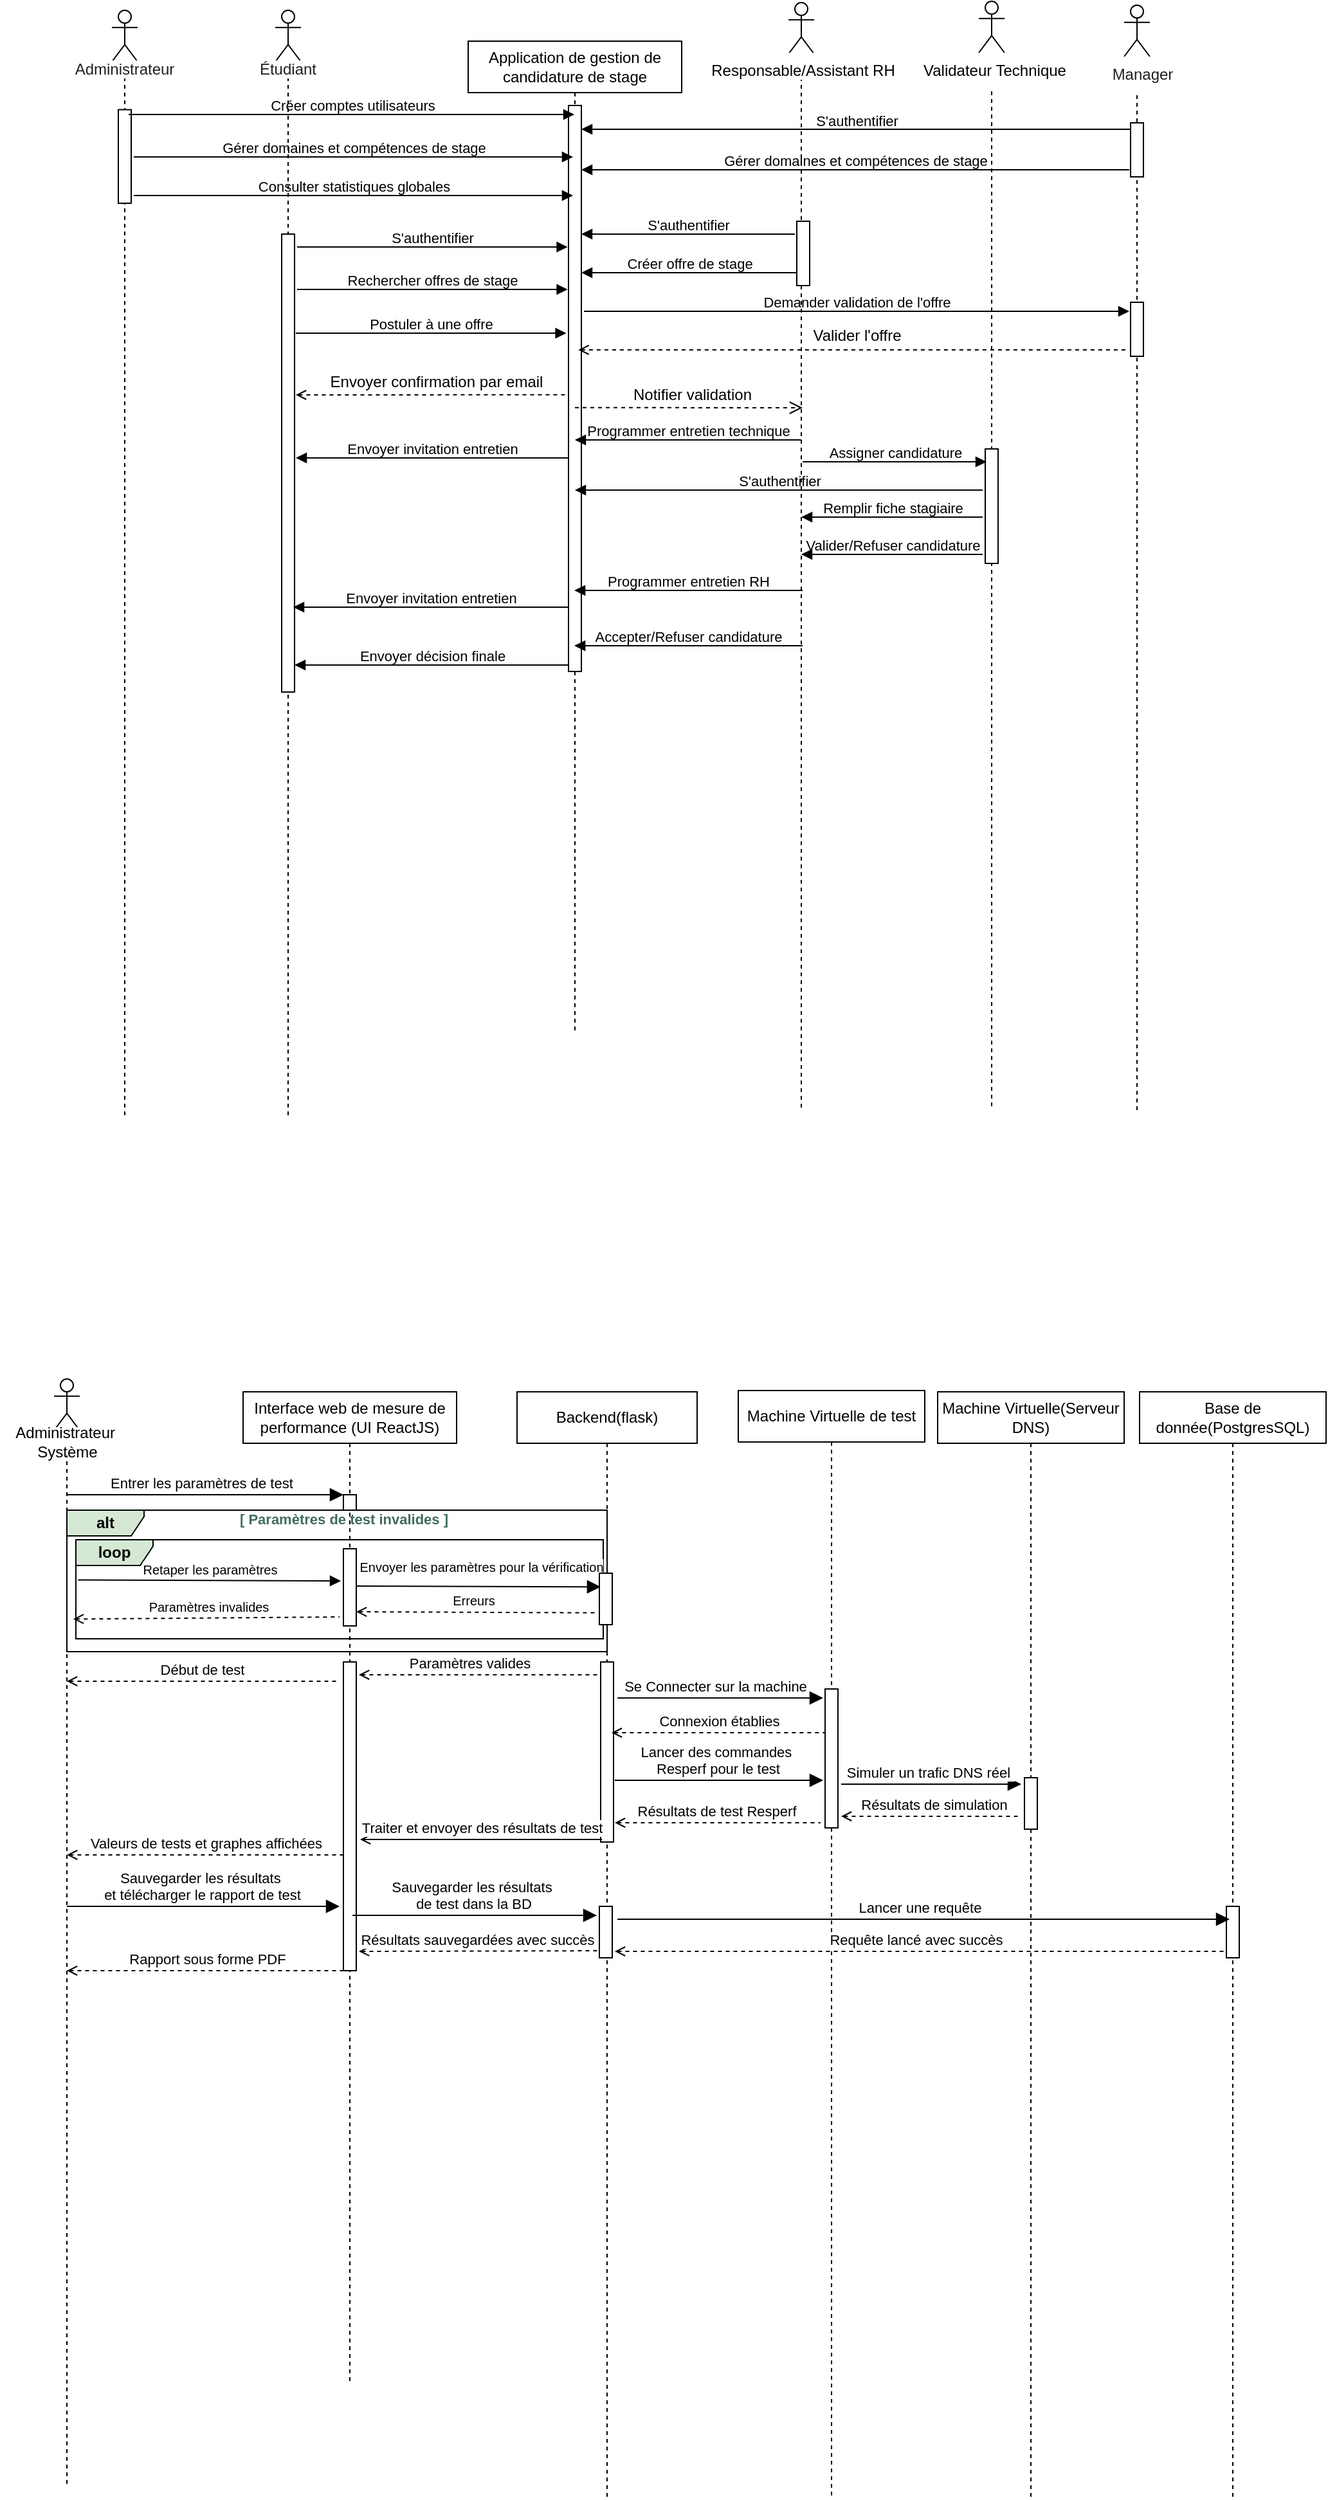 <mxfile version="24.7.16">
  <diagram name="Page-1" id="9gplATvjYJMHdVLSpduB">
    <mxGraphModel dx="1877" dy="1699" grid="1" gridSize="10" guides="1" tooltips="1" connect="1" arrows="1" fold="1" page="1" pageScale="1" pageWidth="827" pageHeight="1169" math="0" shadow="0">
      <root>
        <mxCell id="0" />
        <mxCell id="1" parent="0" />
        <mxCell id="oHGdo065IPko6eHT7Yuo-1" value="Application de gestion de candidature de stage" style="shape=umlLifeline;perimeter=lifelinePerimeter;whiteSpace=wrap;html=1;container=0;dropTarget=0;collapsible=0;recursiveResize=0;outlineConnect=0;portConstraint=eastwest;newEdgeStyle={&quot;edgeStyle&quot;:&quot;elbowEdgeStyle&quot;,&quot;elbow&quot;:&quot;vertical&quot;,&quot;curved&quot;:0,&quot;rounded&quot;:0};" parent="1" vertex="1">
          <mxGeometry x="-370" y="-30" width="166" height="770" as="geometry" />
        </mxCell>
        <mxCell id="oHGdo065IPko6eHT7Yuo-2" value="" style="html=1;points=[[0,0,0,0,5],[0,1,0,0,-5],[1,0,0,0,5],[1,1,0,0,-5]];perimeter=orthogonalPerimeter;outlineConnect=0;targetShapes=umlLifeline;portConstraint=eastwest;newEdgeStyle={&quot;curved&quot;:0,&quot;rounded&quot;:0};" parent="oHGdo065IPko6eHT7Yuo-1" vertex="1">
          <mxGeometry x="78" y="50" width="10" height="440" as="geometry" />
        </mxCell>
        <mxCell id="oHGdo065IPko6eHT7Yuo-7" value="" style="shape=umlLifeline;perimeter=lifelinePerimeter;whiteSpace=wrap;html=1;container=1;dropTarget=0;collapsible=0;recursiveResize=0;outlineConnect=0;portConstraint=eastwest;newEdgeStyle={&quot;curved&quot;:0,&quot;rounded&quot;:0};participant=umlActor;" parent="1" vertex="1">
          <mxGeometry x="-520" y="-54" width="20" height="860" as="geometry" />
        </mxCell>
        <mxCell id="oHGdo065IPko6eHT7Yuo-141" value="" style="html=1;points=[[0,0,0,0,5],[0,1,0,0,-5],[1,0,0,0,5],[1,1,0,0,-5]];perimeter=orthogonalPerimeter;outlineConnect=0;targetShapes=umlLifeline;portConstraint=eastwest;newEdgeStyle={&quot;curved&quot;:0,&quot;rounded&quot;:0};" parent="oHGdo065IPko6eHT7Yuo-7" vertex="1">
          <mxGeometry x="5" y="174" width="10" height="356" as="geometry" />
        </mxCell>
        <mxCell id="oHGdo065IPko6eHT7Yuo-8" value="&lt;span style=&quot;color: rgb(32, 33, 36); font-family: &amp;quot;Google Sans&amp;quot;, Arial, sans-serif; text-align: left; background-color: rgb(255, 255, 255);&quot;&gt;&lt;font style=&quot;font-size: 12px;&quot;&gt;Étudiant&lt;/font&gt;&lt;/span&gt;" style="text;whiteSpace=wrap;html=1;align=center;" parent="1" vertex="1">
          <mxGeometry x="-565" y="-22" width="110" height="50" as="geometry" />
        </mxCell>
        <mxCell id="oHGdo065IPko6eHT7Yuo-9" value="&lt;p data-pm-slice=&quot;1 1 []&quot;&gt;S&#39;authentifier&lt;/p&gt;" style="html=1;verticalAlign=bottom;endArrow=block;curved=0;rounded=0;labelBackgroundColor=none;" parent="1" edge="1">
          <mxGeometry x="0.0" y="-13" relative="1" as="geometry">
            <mxPoint x="-503" y="130" as="sourcePoint" />
            <mxPoint x="-292.73" y="130" as="targetPoint" />
            <mxPoint as="offset" />
          </mxGeometry>
        </mxCell>
        <mxCell id="oHGdo065IPko6eHT7Yuo-12" style="edgeStyle=orthogonalEdgeStyle;rounded=0;orthogonalLoop=1;jettySize=auto;html=1;exitX=0.5;exitY=1;exitDx=0;exitDy=0;" parent="1" source="oHGdo065IPko6eHT7Yuo-8" target="oHGdo065IPko6eHT7Yuo-8" edge="1">
          <mxGeometry relative="1" as="geometry" />
        </mxCell>
        <mxCell id="oHGdo065IPko6eHT7Yuo-18" value="" style="html=1;verticalAlign=bottom;endArrow=none;endSize=8;curved=0;rounded=0;endFill=0;entryX=0;entryY=1;entryDx=0;entryDy=-5;entryPerimeter=0;startArrow=open;startFill=0;dashed=1;" parent="1" edge="1">
          <mxGeometry x="-0.019" relative="1" as="geometry">
            <mxPoint x="-293.5" y="244.88" as="targetPoint" />
            <mxPoint x="-504" y="245" as="sourcePoint" />
            <mxPoint as="offset" />
          </mxGeometry>
        </mxCell>
        <mxCell id="oHGdo065IPko6eHT7Yuo-50" value="Interface web de mesure de performance (UI ReactJS)" style="shape=umlLifeline;perimeter=lifelinePerimeter;whiteSpace=wrap;html=1;container=0;dropTarget=0;collapsible=0;recursiveResize=0;outlineConnect=0;portConstraint=eastwest;newEdgeStyle={&quot;edgeStyle&quot;:&quot;elbowEdgeStyle&quot;,&quot;elbow&quot;:&quot;vertical&quot;,&quot;curved&quot;:0,&quot;rounded&quot;:0};" parent="1" vertex="1">
          <mxGeometry x="-545" y="1020" width="166" height="770" as="geometry" />
        </mxCell>
        <mxCell id="oHGdo065IPko6eHT7Yuo-51" value="&lt;span style=&quot;color: rgba(0, 0, 0, 0); font-family: monospace; font-size: 0px; text-align: start;&quot;&gt;%3CmxGraphModel%3E%3Croot%3E%3CmxCell%20id%3D%220%22%2F%3E%3CmxCell%20id%3D%221%22%20parent%3D%220%22%2F%3E%3CmxCell%20id%3D%222%22%20value%3D%22%22%20style%3D%22html%3D1%3Bpoints%3D%5B%5B0%2C0%2C0%2C0%2C5%5D%2C%5B0%2C1%2C0%2C0%2C-5%5D%2C%5B1%2C0%2C0%2C0%2C5%5D%2C%5B1%2C1%2C0%2C0%2C-5%5D%5D%3Bperimeter%3DorthogonalPerimeter%3BoutlineConnect%3D0%3BtargetShapes%3DumlLifeline%3BportConstraint%3Deastwest%3BnewEdgeStyle%3D%7B%26quot%3Bcurved%26quot%3B%3A0%2C%26quot%3Brounded%26quot%3B%3A0%7D%3B%22%20vertex%3D%221%22%20parent%3D%221%22%3E%3CmxGeometry%20x%3D%22-467%22%20y%3D%221100%22%20width%3D%2210%22%20height%3D%2212%22%20as%3D%22geometry%22%2F%3E%3C%2FmxCell%3E%3C%2Froot%3E%3C%2FmxGraphModel%3E&lt;/span&gt;&lt;span style=&quot;color: rgba(0, 0, 0, 0); font-family: monospace; font-size: 0px; text-align: start;&quot;&gt;%3CmxGraphModel%3E%3Croot%3E%3CmxCell%20id%3D%220%22%2F%3E%3CmxCell%20id%3D%221%22%20parent%3D%220%22%2F%3E%3CmxCell%20id%3D%222%22%20value%3D%22%22%20style%3D%22html%3D1%3Bpoints%3D%5B%5B0%2C0%2C0%2C0%2C5%5D%2C%5B0%2C1%2C0%2C0%2C-5%5D%2C%5B1%2C0%2C0%2C0%2C5%5D%2C%5B1%2C1%2C0%2C0%2C-5%5D%5D%3Bperimeter%3DorthogonalPerimeter%3BoutlineConnect%3D0%3BtargetShapes%3DumlLifeline%3BportConstraint%3Deastwest%3BnewEdgeStyle%3D%7B%26quot%3Bcurved%26quot%3B%3A0%2C%26quot%3Brounded%26quot%3B%3A0%7D%3B%22%20vertex%3D%221%22%20parent%3D%221%22%3E%3CmxGeometry%20x%3D%22-467%22%20y%3D%221100%22%20width%3D%2210%22%20height%3D%2212%22%20as%3D%22geometry%22%2F%3E%3C%2FmxCell%3E%3C%2Froot%3E%3C%2FmxGraphModel%3E&lt;/span&gt;" style="html=1;points=[[0,0,0,0,5],[0,1,0,0,-5],[1,0,0,0,5],[1,1,0,0,-5]];perimeter=orthogonalPerimeter;outlineConnect=0;targetShapes=umlLifeline;portConstraint=eastwest;newEdgeStyle={&quot;curved&quot;:0,&quot;rounded&quot;:0};" parent="oHGdo065IPko6eHT7Yuo-50" vertex="1">
          <mxGeometry x="78" y="210" width="10" height="240" as="geometry" />
        </mxCell>
        <mxCell id="oHGdo065IPko6eHT7Yuo-52" value="Backend(flask)" style="shape=umlLifeline;perimeter=lifelinePerimeter;whiteSpace=wrap;html=1;container=0;dropTarget=0;collapsible=0;recursiveResize=0;outlineConnect=0;portConstraint=eastwest;newEdgeStyle={&quot;edgeStyle&quot;:&quot;elbowEdgeStyle&quot;,&quot;elbow&quot;:&quot;vertical&quot;,&quot;curved&quot;:0,&quot;rounded&quot;:0};" parent="1" vertex="1">
          <mxGeometry x="-332.0" y="1020" width="140" height="860" as="geometry" />
        </mxCell>
        <mxCell id="oHGdo065IPko6eHT7Yuo-53" value="&lt;span style=&quot;color: rgba(0, 0, 0, 0); font-family: monospace; font-size: 0px; text-align: start;&quot;&gt;%3CmxGraphModel%3E%3Croot%3E%3CmxCell%20id%3D%220%22%2F%3E%3CmxCell%20id%3D%221%22%20parent%3D%220%22%2F%3E%3CmxCell%20id%3D%222%22%20value%3D%22%22%20style%3D%22html%3D1%3Bpoints%3D%5B%5B0%2C0%2C0%2C0%2C5%5D%2C%5B0%2C1%2C0%2C0%2C-5%5D%2C%5B1%2C0%2C0%2C0%2C5%5D%2C%5B1%2C1%2C0%2C0%2C-5%5D%5D%3Bperimeter%3DorthogonalPerimeter%3BoutlineConnect%3D0%3BtargetShapes%3DumlLifeline%3BportConstraint%3Deastwest%3BnewEdgeStyle%3D%7B%26quot%3Bcurved%26quot%3B%3A0%2C%26quot%3Brounded%26quot%3B%3A0%7D%3B%22%20vertex%3D%221%22%20parent%3D%221%22%3E%3CmxGeometry%20x%3D%22-467%22%20y%3D%221100%22%20width%3D%2210%22%20height%3D%2212%22%20as%3D%22geometry%22%2F%3E%3C%2FmxCell%3E%3C%2Froot%3E%3C%2FmxGraphModel%3E&lt;/span&gt;&lt;span style=&quot;color: rgba(0, 0, 0, 0); font-family: monospace; font-size: 0px; text-align: start;&quot;&gt;%3CmxGraphModel%3E%3Croot%3E%3CmxCell%20id%3D%220%22%2F%3E%3CmxCell%20id%3D%221%22%20parent%3D%220%22%2F%3E%3CmxCell%20id%3D%222%22%20value%3D%22%22%20style%3D%22html%3D1%3Bpoints%3D%5B%5B0%2C0%2C0%2C0%2C5%5D%2C%5B0%2C1%2C0%2C0%2C-5%5D%2C%5B1%2C0%2C0%2C0%2C5%5D%2C%5B1%2C1%2C0%2C0%2C-5%5D%5D%3Bperimeter%3DorthogonalPerimeter%3BoutlineConnect%3D0%3BtargetShapes%3DumlLifeline%3BportConstraint%3Deastwest%3BnewEdgeStyle%3D%7B%26quot%3Bcurved%26quot%3B%3A0%2C%26quot%3Brounded%26quot%3B%3A0%7D%3B%22%20vertex%3D%221%22%20parent%3D%221%22%3E%3CmxGeometry%20x%3D%22-467%22%20y%3D%221100%22%20width%3D%2210%22%20height%3D%2212%22%20as%3D%22geometry%22%2F%3E%3C%2FmxCell%3E%3C%2Froot%3E%3C%2FmxGraphModel%3E&lt;/span&gt;" style="html=1;points=[[0,0,0,0,5],[0,1,0,0,-5],[1,0,0,0,5],[1,1,0,0,-5]];perimeter=orthogonalPerimeter;outlineConnect=0;targetShapes=umlLifeline;portConstraint=eastwest;newEdgeStyle={&quot;curved&quot;:0,&quot;rounded&quot;:0};" parent="oHGdo065IPko6eHT7Yuo-52" vertex="1">
          <mxGeometry x="65" y="210" width="10" height="140" as="geometry" />
        </mxCell>
        <mxCell id="oHGdo065IPko6eHT7Yuo-54" value="&lt;span style=&quot;color: rgba(0, 0, 0, 0); font-family: monospace; font-size: 0px; text-align: start;&quot;&gt;%3CmxGraphModel%3E%3Croot%3E%3CmxCell%20id%3D%220%22%2F%3E%3CmxCell%20id%3D%221%22%20parent%3D%220%22%2F%3E%3CmxCell%20id%3D%222%22%20value%3D%22%22%20style%3D%22html%3D1%3Bpoints%3D%5B%5B0%2C0%2C0%2C0%2C5%5D%2C%5B0%2C1%2C0%2C0%2C-5%5D%2C%5B1%2C0%2C0%2C0%2C5%5D%2C%5B1%2C1%2C0%2C0%2C-5%5D%5D%3Bperimeter%3DorthogonalPerimeter%3BoutlineConnect%3D0%3BtargetShapes%3DumlLifeline%3BportConstraint%3Deastwest%3BnewEdgeStyle%3D%7B%26quot%3Bcurved%26quot%3B%3A0%2C%26quot%3Brounded%26quot%3B%3A0%7D%3B%22%20vertex%3D%221%22%20parent%3D%221%22%3E%3CmxGeometry%20x%3D%22-467%22%20y%3D%221100%22%20width%3D%2210%22%20height%3D%2212%22%20as%3D%22geometry%22%2F%3E%3C%2FmxCell%3E%3C%2Froot%3E%3C%2FmxGraphModel%3E&lt;/span&gt;&lt;span style=&quot;color: rgba(0, 0, 0, 0); font-family: monospace; font-size: 0px; text-align: start;&quot;&gt;%3CmxGraphModel%3E%3Croot%3E%3CmxCell%20id%3D%220%22%2F%3E%3CmxCell%20id%3D%221%22%20parent%3D%220%22%2F%3E%3CmxCell%20id%3D%222%22%20value%3D%22%22%20style%3D%22html%3D1%3Bpoints%3D%5B%5B0%2C0%2C0%2C0%2C5%5D%2C%5B0%2C1%2C0%2C0%2C-5%5D%2C%5B1%2C0%2C0%2C0%2C5%5D%2C%5B1%2C1%2C0%2C0%2C-5%5D%5D%3Bperimeter%3DorthogonalPerimeter%3BoutlineConnect%3D0%3BtargetShapes%3DumlLifeline%3BportConstraint%3Deastwest%3BnewEdgeStyle%3D%7B%26quot%3Bcurved%26quot%3B%3A0%2C%26quot%3Brounded%26quot%3B%3A0%7D%3B%22%20vertex%3D%221%22%20parent%3D%221%22%3E%3CmxGeometry%20x%3D%22-467%22%20y%3D%221100%22%20width%3D%2210%22%20height%3D%2212%22%20as%3D%22geometry%22%2F%3E%3C%2FmxCell%3E%3C%2Froot%3E%3C%2FmxGraphModel%3E&lt;/span&gt;" style="html=1;points=[[0,0,0,0,5],[0,1,0,0,-5],[1,0,0,0,5],[1,1,0,0,-5]];perimeter=orthogonalPerimeter;outlineConnect=0;targetShapes=umlLifeline;portConstraint=eastwest;newEdgeStyle={&quot;curved&quot;:0,&quot;rounded&quot;:0};" parent="oHGdo065IPko6eHT7Yuo-52" vertex="1">
          <mxGeometry x="64.0" y="400" width="10" height="40" as="geometry" />
        </mxCell>
        <mxCell id="oHGdo065IPko6eHT7Yuo-55" value="Base de donnée(PostgresSQL)" style="shape=umlLifeline;perimeter=lifelinePerimeter;whiteSpace=wrap;html=1;container=0;dropTarget=0;collapsible=0;recursiveResize=0;outlineConnect=0;portConstraint=eastwest;newEdgeStyle={&quot;edgeStyle&quot;:&quot;elbowEdgeStyle&quot;,&quot;elbow&quot;:&quot;vertical&quot;,&quot;curved&quot;:0,&quot;rounded&quot;:0};" parent="1" vertex="1">
          <mxGeometry x="152" y="1020" width="145" height="860" as="geometry" />
        </mxCell>
        <mxCell id="oHGdo065IPko6eHT7Yuo-56" value="&lt;span style=&quot;color: rgba(0, 0, 0, 0); font-family: monospace; font-size: 0px; text-align: start;&quot;&gt;%3CmxGraphModel%3E%3Croot%3E%3CmxCell%20id%3D%220%22%2F%3E%3CmxCell%20id%3D%221%22%20parent%3D%220%22%2F%3E%3CmxCell%20id%3D%222%22%20value%3D%22%22%20style%3D%22html%3D1%3Bpoints%3D%5B%5B0%2C0%2C0%2C0%2C5%5D%2C%5B0%2C1%2C0%2C0%2C-5%5D%2C%5B1%2C0%2C0%2C0%2C5%5D%2C%5B1%2C1%2C0%2C0%2C-5%5D%5D%3Bperimeter%3DorthogonalPerimeter%3BoutlineConnect%3D0%3BtargetShapes%3DumlLifeline%3BportConstraint%3Deastwest%3BnewEdgeStyle%3D%7B%26quot%3Bcurved%26quot%3B%3A0%2C%26quot%3Brounded%26quot%3B%3A0%7D%3B%22%20vertex%3D%221%22%20parent%3D%221%22%3E%3CmxGeometry%20x%3D%22-467%22%20y%3D%221100%22%20width%3D%2210%22%20height%3D%2212%22%20as%3D%22geometry%22%2F%3E%3C%2FmxCell%3E%3C%2Froot%3E%3C%2FmxGraphModel%3E&lt;/span&gt;&lt;span style=&quot;color: rgba(0, 0, 0, 0); font-family: monospace; font-size: 0px; text-align: start;&quot;&gt;%3CmxGraphModel%3E%3Croot%3E%3CmxCell%20id%3D%220%22%2F%3E%3CmxCell%20id%3D%221%22%20parent%3D%220%22%2F%3E%3CmxCell%20id%3D%222%22%20value%3D%22%22%20style%3D%22html%3D1%3Bpoints%3D%5B%5B0%2C0%2C0%2C0%2C5%5D%2C%5B0%2C1%2C0%2C0%2C-5%5D%2C%5B1%2C0%2C0%2C0%2C5%5D%2C%5B1%2C1%2C0%2C0%2C-5%5D%5D%3Bperimeter%3DorthogonalPerimeter%3BoutlineConnect%3D0%3BtargetShapes%3DumlLifeline%3BportConstraint%3Deastwest%3BnewEdgeStyle%3D%7B%26quot%3Bcurved%26quot%3B%3A0%2C%26quot%3Brounded%26quot%3B%3A0%7D%3B%22%20vertex%3D%221%22%20parent%3D%221%22%3E%3CmxGeometry%20x%3D%22-467%22%20y%3D%221100%22%20width%3D%2210%22%20height%3D%2212%22%20as%3D%22geometry%22%2F%3E%3C%2FmxCell%3E%3C%2Froot%3E%3C%2FmxGraphModel%3E&lt;/span&gt;" style="html=1;points=[[0,0,0,0,5],[0,1,0,0,-5],[1,0,0,0,5],[1,1,0,0,-5]];perimeter=orthogonalPerimeter;outlineConnect=0;targetShapes=umlLifeline;portConstraint=eastwest;newEdgeStyle={&quot;curved&quot;:0,&quot;rounded&quot;:0};" parent="oHGdo065IPko6eHT7Yuo-55" vertex="1">
          <mxGeometry x="67.5" y="400" width="10" height="40" as="geometry" />
        </mxCell>
        <mxCell id="oHGdo065IPko6eHT7Yuo-57" value="" style="shape=umlLifeline;perimeter=lifelinePerimeter;whiteSpace=wrap;html=1;container=1;dropTarget=0;collapsible=0;recursiveResize=0;outlineConnect=0;portConstraint=eastwest;newEdgeStyle={&quot;curved&quot;:0,&quot;rounded&quot;:0};participant=umlActor;" parent="1" vertex="1">
          <mxGeometry x="-692" y="1010" width="20" height="860" as="geometry" />
        </mxCell>
        <mxCell id="oHGdo065IPko6eHT7Yuo-58" style="edgeStyle=orthogonalEdgeStyle;rounded=0;orthogonalLoop=1;jettySize=auto;html=1;exitX=0.5;exitY=1;exitDx=0;exitDy=0;" parent="1" edge="1">
          <mxGeometry relative="1" as="geometry">
            <mxPoint x="-675" y="1100" as="sourcePoint" />
            <mxPoint x="-675" y="1100" as="targetPoint" />
          </mxGeometry>
        </mxCell>
        <mxCell id="oHGdo065IPko6eHT7Yuo-59" value="Entrer les paramètres de test&amp;nbsp;" style="html=1;verticalAlign=bottom;endArrow=block;endSize=8;curved=0;rounded=0;endFill=1;" parent="1" target="oHGdo065IPko6eHT7Yuo-81" edge="1">
          <mxGeometry x="-0.013" relative="1" as="geometry">
            <mxPoint x="-474.5" y="1100" as="targetPoint" />
            <mxPoint x="-682" y="1100" as="sourcePoint" />
            <mxPoint as="offset" />
          </mxGeometry>
        </mxCell>
        <mxCell id="oHGdo065IPko6eHT7Yuo-60" value="Connexion établies" style="html=1;verticalAlign=bottom;endArrow=none;endSize=8;curved=0;rounded=0;endFill=0;startArrow=open;startFill=0;dashed=1;" parent="1" edge="1">
          <mxGeometry x="-0.016" relative="1" as="geometry">
            <mxPoint x="-88" y="1285" as="targetPoint" />
            <mxPoint x="-258.553" y="1285" as="sourcePoint" />
            <mxPoint as="offset" />
          </mxGeometry>
        </mxCell>
        <mxCell id="oHGdo065IPko6eHT7Yuo-61" value="Machine Virtuelle de test" style="shape=umlLifeline;perimeter=lifelinePerimeter;whiteSpace=wrap;html=1;container=0;dropTarget=0;collapsible=0;recursiveResize=0;outlineConnect=0;portConstraint=eastwest;newEdgeStyle={&quot;edgeStyle&quot;:&quot;elbowEdgeStyle&quot;,&quot;elbow&quot;:&quot;vertical&quot;,&quot;curved&quot;:0,&quot;rounded&quot;:0};" parent="1" vertex="1">
          <mxGeometry x="-160" y="1019" width="145" height="860" as="geometry" />
        </mxCell>
        <mxCell id="oHGdo065IPko6eHT7Yuo-62" value="&lt;span style=&quot;color: rgba(0, 0, 0, 0); font-family: monospace; font-size: 0px; text-align: start;&quot;&gt;%3CmxGraphModel%3E%3Croot%3E%3CmxCell%20id%3D%220%22%2F%3E%3CmxCell%20id%3D%221%22%20parent%3D%220%22%2F%3E%3CmxCell%20id%3D%222%22%20value%3D%22%22%20style%3D%22html%3D1%3Bpoints%3D%5B%5B0%2C0%2C0%2C0%2C5%5D%2C%5B0%2C1%2C0%2C0%2C-5%5D%2C%5B1%2C0%2C0%2C0%2C5%5D%2C%5B1%2C1%2C0%2C0%2C-5%5D%5D%3Bperimeter%3DorthogonalPerimeter%3BoutlineConnect%3D0%3BtargetShapes%3DumlLifeline%3BportConstraint%3Deastwest%3BnewEdgeStyle%3D%7B%26quot%3Bcurved%26quot%3B%3A0%2C%26quot%3Brounded%26quot%3B%3A0%7D%3B%22%20vertex%3D%221%22%20parent%3D%221%22%3E%3CmxGeometry%20x%3D%22-467%22%20y%3D%221100%22%20width%3D%2210%22%20height%3D%2212%22%20as%3D%22geometry%22%2F%3E%3C%2FmxCell%3E%3C%2Froot%3E%3C%2FmxGraphModel%3E&lt;/span&gt;&lt;span style=&quot;color: rgba(0, 0, 0, 0); font-family: monospace; font-size: 0px; text-align: start;&quot;&gt;%3CmxGraphModel%3E%3Croot%3E%3CmxCell%20id%3D%220%22%2F%3E%3CmxCell%20id%3D%221%22%20parent%3D%220%22%2F%3E%3CmxCell%20id%3D%222%22%20value%3D%22%22%20style%3D%22html%3D1%3Bpoints%3D%5B%5B0%2C0%2C0%2C0%2C5%5D%2C%5B0%2C1%2C0%2C0%2C-5%5D%2C%5B1%2C0%2C0%2C0%2C5%5D%2C%5B1%2C1%2C0%2C0%2C-5%5D%5D%3Bperimeter%3DorthogonalPerimeter%3BoutlineConnect%3D0%3BtargetShapes%3DumlLifeline%3BportConstraint%3Deastwest%3BnewEdgeStyle%3D%7B%26quot%3Bcurved%26quot%3B%3A0%2C%26quot%3Brounded%26quot%3B%3A0%7D%3B%22%20vertex%3D%221%22%20parent%3D%221%22%3E%3CmxGeometry%20x%3D%22-467%22%20y%3D%221100%22%20width%3D%2210%22%20height%3D%2212%22%20as%3D%22geometry%22%2F%3E%3C%2FmxCell%3E%3C%2Froot%3E%3C%2FmxGraphModel%3E&lt;/span&gt;" style="html=1;points=[[0,0,0,0,5],[0,1,0,0,-5],[1,0,0,0,5],[1,1,0,0,-5]];perimeter=orthogonalPerimeter;outlineConnect=0;targetShapes=umlLifeline;portConstraint=eastwest;newEdgeStyle={&quot;curved&quot;:0,&quot;rounded&quot;:0};" parent="oHGdo065IPko6eHT7Yuo-61" vertex="1">
          <mxGeometry x="67.5" y="232" width="10" height="108" as="geometry" />
        </mxCell>
        <mxCell id="oHGdo065IPko6eHT7Yuo-63" value="Se Connecter sur la machine" style="html=1;verticalAlign=bottom;endArrow=block;endSize=8;curved=0;rounded=0;endFill=1;" parent="1" edge="1">
          <mxGeometry x="-0.055" relative="1" as="geometry">
            <mxPoint x="-94" y="1258" as="targetPoint" />
            <mxPoint x="-254" y="1258" as="sourcePoint" />
            <mxPoint as="offset" />
          </mxGeometry>
        </mxCell>
        <mxCell id="oHGdo065IPko6eHT7Yuo-64" value="Lancer des commandes&amp;nbsp;&lt;div&gt;Resperf pour le test&lt;/div&gt;" style="html=1;verticalAlign=bottom;endArrow=block;endSize=8;curved=0;rounded=0;endFill=1;" parent="1" edge="1">
          <mxGeometry x="-0.013" relative="1" as="geometry">
            <mxPoint x="-94" y="1322" as="targetPoint" />
            <mxPoint x="-256" y="1322" as="sourcePoint" />
            <mxPoint as="offset" />
          </mxGeometry>
        </mxCell>
        <mxCell id="oHGdo065IPko6eHT7Yuo-65" value="Résultats de test Resperf" style="html=1;verticalAlign=bottom;endArrow=none;endSize=8;curved=0;rounded=0;endFill=0;startArrow=open;startFill=0;dashed=1;" parent="1" edge="1">
          <mxGeometry x="-0.016" relative="1" as="geometry">
            <mxPoint x="-96" y="1355" as="targetPoint" />
            <mxPoint x="-256" y="1355" as="sourcePoint" />
            <mxPoint as="offset" />
          </mxGeometry>
        </mxCell>
        <mxCell id="oHGdo065IPko6eHT7Yuo-66" value="&amp;nbsp;Traiter et envoyer des résultats de test" style="html=1;verticalAlign=bottom;endArrow=none;endSize=8;curved=0;rounded=0;endFill=0;startArrow=open;startFill=0;" parent="1" edge="1">
          <mxGeometry x="-0.013" relative="1" as="geometry">
            <mxPoint x="-266" y="1368" as="targetPoint" />
            <mxPoint x="-454" y="1368" as="sourcePoint" />
            <mxPoint as="offset" />
          </mxGeometry>
        </mxCell>
        <mxCell id="oHGdo065IPko6eHT7Yuo-67" value="Valeurs de tests et graphes affichées" style="html=1;verticalAlign=bottom;endArrow=none;endSize=8;curved=0;rounded=0;endFill=0;startArrow=open;startFill=0;dashed=1;" parent="1" edge="1">
          <mxGeometry x="-0.016" relative="1" as="geometry">
            <mxPoint x="-463.77" y="1380" as="targetPoint" />
            <mxPoint x="-682.0" y="1380" as="sourcePoint" />
            <mxPoint as="offset" />
          </mxGeometry>
        </mxCell>
        <mxCell id="oHGdo065IPko6eHT7Yuo-68" value="Sauvegarder les résultats&amp;nbsp;&lt;div&gt;et télécharger le rapport de test&lt;/div&gt;" style="html=1;verticalAlign=bottom;endArrow=block;endSize=8;curved=0;rounded=0;endFill=1;" parent="1" edge="1">
          <mxGeometry x="-0.013" relative="1" as="geometry">
            <mxPoint x="-470" y="1420" as="targetPoint" />
            <mxPoint x="-682.0" y="1420" as="sourcePoint" />
            <mxPoint as="offset" />
          </mxGeometry>
        </mxCell>
        <mxCell id="oHGdo065IPko6eHT7Yuo-69" value="Sauvegarder les résultats&amp;nbsp;&lt;div&gt;de test dans la BD&lt;/div&gt;" style="html=1;verticalAlign=bottom;endArrow=block;endSize=8;curved=0;rounded=0;endFill=1;" parent="1" edge="1">
          <mxGeometry x="-0.013" relative="1" as="geometry">
            <mxPoint x="-270" y="1427" as="targetPoint" />
            <mxPoint x="-460" y="1427" as="sourcePoint" />
            <mxPoint as="offset" />
          </mxGeometry>
        </mxCell>
        <mxCell id="oHGdo065IPko6eHT7Yuo-70" value="Requête lancé avec succès" style="html=1;verticalAlign=bottom;endArrow=none;endSize=8;curved=0;rounded=0;endFill=0;startArrow=open;startFill=0;dashed=1;entryX=0;entryY=1;entryDx=0;entryDy=-5;entryPerimeter=0;" parent="1" target="oHGdo065IPko6eHT7Yuo-56" edge="1">
          <mxGeometry x="-0.016" relative="1" as="geometry">
            <mxPoint x="60.5" y="1455" as="targetPoint" />
            <mxPoint x="-256" y="1455" as="sourcePoint" />
            <mxPoint as="offset" />
          </mxGeometry>
        </mxCell>
        <mxCell id="oHGdo065IPko6eHT7Yuo-71" value="Rapport sous forme PDF" style="html=1;verticalAlign=bottom;endArrow=none;endSize=8;curved=0;rounded=0;endFill=0;startArrow=open;startFill=0;dashed=1;" parent="1" edge="1">
          <mxGeometry x="-0.016" relative="1" as="geometry">
            <mxPoint x="-460" y="1470" as="targetPoint" />
            <mxPoint x="-682" y="1470" as="sourcePoint" />
            <mxPoint as="offset" />
          </mxGeometry>
        </mxCell>
        <mxCell id="oHGdo065IPko6eHT7Yuo-72" value="" style="group" parent="1" vertex="1" connectable="0">
          <mxGeometry x="-682" y="1112" width="427" height="140" as="geometry" />
        </mxCell>
        <mxCell id="oHGdo065IPko6eHT7Yuo-73" value="&lt;b&gt;alt&lt;/b&gt;" style="shape=umlFrame;whiteSpace=wrap;html=1;pointerEvents=0;width=60;height=20;fillColor=#D5E8D4;" parent="oHGdo065IPko6eHT7Yuo-72" vertex="1">
          <mxGeometry width="420" height="110" as="geometry" />
        </mxCell>
        <mxCell id="oHGdo065IPko6eHT7Yuo-74" value="&lt;b&gt;loop&lt;/b&gt;" style="shape=umlFrame;whiteSpace=wrap;html=1;pointerEvents=0;width=60;height=20;fillColor=#D5E8D4;" parent="oHGdo065IPko6eHT7Yuo-72" vertex="1">
          <mxGeometry x="7" y="23" width="410" height="77" as="geometry" />
        </mxCell>
        <mxCell id="oHGdo065IPko6eHT7Yuo-75" value="&lt;font style=&quot;font-size: 10px;&quot;&gt;Envoyer les paramètres pour la vérification&lt;/font&gt;" style="html=1;verticalAlign=bottom;endArrow=block;endSize=8;curved=0;rounded=0;endFill=1;entryX=0.995;entryY=0.411;entryDx=0;entryDy=0;entryPerimeter=0;exitX=1;exitY=0;exitDx=0;exitDy=5;exitPerimeter=0;" parent="oHGdo065IPko6eHT7Yuo-72" edge="1">
          <mxGeometry x="0.021" y="6" relative="1" as="geometry">
            <mxPoint x="414.95" y="59.647" as="targetPoint" />
            <mxPoint x="225" y="59" as="sourcePoint" />
            <mxPoint as="offset" />
          </mxGeometry>
        </mxCell>
        <mxCell id="oHGdo065IPko6eHT7Yuo-76" value="&lt;font style=&quot;font-size: 10px;&quot;&gt;Erreurs&lt;/font&gt;" style="html=1;verticalAlign=bottom;endArrow=none;endSize=8;curved=0;rounded=0;endFill=0;entryX=0.995;entryY=0.62;entryDx=0;entryDy=0;entryPerimeter=0;startArrow=open;startFill=0;dashed=1;exitX=1;exitY=1;exitDx=0;exitDy=-5;exitPerimeter=0;" parent="oHGdo065IPko6eHT7Yuo-72" edge="1">
          <mxGeometry x="-0.019" relative="1" as="geometry">
            <mxPoint x="411" y="79.8" as="targetPoint" />
            <mxPoint x="225" y="79" as="sourcePoint" />
            <mxPoint as="offset" />
          </mxGeometry>
        </mxCell>
        <mxCell id="oHGdo065IPko6eHT7Yuo-77" value="&lt;font style=&quot;font-size: 10px;&quot;&gt;Paramètres invalides&lt;/font&gt;" style="html=1;verticalAlign=bottom;endArrow=none;endSize=8;curved=0;rounded=0;endFill=0;startArrow=open;startFill=0;dashed=1;exitX=-0.005;exitY=0.801;exitDx=0;exitDy=0;exitPerimeter=0;" parent="oHGdo065IPko6eHT7Yuo-72" source="oHGdo065IPko6eHT7Yuo-74" edge="1">
          <mxGeometry x="0.014" relative="1" as="geometry">
            <mxPoint x="212" y="83" as="targetPoint" />
            <mxPoint x="13" y="83" as="sourcePoint" />
            <mxPoint as="offset" />
          </mxGeometry>
        </mxCell>
        <mxCell id="oHGdo065IPko6eHT7Yuo-78" value="&lt;b&gt;&lt;font color=&quot;#406b63&quot; style=&quot;font-size: 11px;&quot;&gt;[ Paramètres de test invalides ]&lt;/font&gt;&lt;/b&gt;" style="text;html=1;align=center;verticalAlign=middle;whiteSpace=wrap;rounded=0;" parent="oHGdo065IPko6eHT7Yuo-72" vertex="1">
          <mxGeometry x="57.5" y="-8" width="315" height="30" as="geometry" />
        </mxCell>
        <mxCell id="oHGdo065IPko6eHT7Yuo-79" value="Paramètres valides" style="html=1;verticalAlign=bottom;endArrow=none;endSize=8;curved=0;rounded=0;endFill=0;startArrow=open;startFill=0;dashed=1;" parent="oHGdo065IPko6eHT7Yuo-72" edge="1">
          <mxGeometry x="-0.083" relative="1" as="geometry">
            <mxPoint x="415" y="128" as="targetPoint" />
            <mxPoint x="227" y="128" as="sourcePoint" />
            <mxPoint as="offset" />
          </mxGeometry>
        </mxCell>
        <mxCell id="oHGdo065IPko6eHT7Yuo-80" value="Début de test" style="html=1;verticalAlign=bottom;endArrow=none;endSize=8;curved=0;rounded=0;endFill=0;startArrow=open;startFill=0;dashed=1;" parent="oHGdo065IPko6eHT7Yuo-72" edge="1">
          <mxGeometry x="-0.016" relative="1" as="geometry">
            <mxPoint x="212" y="133" as="targetPoint" />
            <mxPoint x="0.004" y="133" as="sourcePoint" />
            <mxPoint as="offset" />
          </mxGeometry>
        </mxCell>
        <mxCell id="oHGdo065IPko6eHT7Yuo-81" value="" style="html=1;points=[[0,0,0,0,5],[0,1,0,0,-5],[1,0,0,0,5],[1,1,0,0,-5]];perimeter=orthogonalPerimeter;outlineConnect=0;targetShapes=umlLifeline;portConstraint=eastwest;newEdgeStyle={&quot;curved&quot;:0,&quot;rounded&quot;:0};" parent="oHGdo065IPko6eHT7Yuo-72" vertex="1">
          <mxGeometry x="215" y="-12" width="10" height="12" as="geometry" />
        </mxCell>
        <mxCell id="oHGdo065IPko6eHT7Yuo-82" value="&lt;span style=&quot;color: rgba(0, 0, 0, 0); font-family: monospace; font-size: 0px; text-align: start;&quot;&gt;%3CmxGraphModel%3E%3Croot%3E%3CmxCell%20id%3D%220%22%2F%3E%3CmxCell%20id%3D%221%22%20parent%3D%220%22%2F%3E%3CmxCell%20id%3D%222%22%20value%3D%22%22%20style%3D%22html%3D1%3Bpoints%3D%5B%5B0%2C0%2C0%2C0%2C5%5D%2C%5B0%2C1%2C0%2C0%2C-5%5D%2C%5B1%2C0%2C0%2C0%2C5%5D%2C%5B1%2C1%2C0%2C0%2C-5%5D%5D%3Bperimeter%3DorthogonalPerimeter%3BoutlineConnect%3D0%3BtargetShapes%3DumlLifeline%3BportConstraint%3Deastwest%3BnewEdgeStyle%3D%7B%26quot%3Bcurved%26quot%3B%3A0%2C%26quot%3Brounded%26quot%3B%3A0%7D%3B%22%20vertex%3D%221%22%20parent%3D%221%22%3E%3CmxGeometry%20x%3D%22-467%22%20y%3D%221100%22%20width%3D%2210%22%20height%3D%2212%22%20as%3D%22geometry%22%2F%3E%3C%2FmxCell%3E%3C%2Froot%3E%3C%2FmxGraphModel%3E&lt;/span&gt;" style="html=1;points=[[0,0,0,0,5],[0,1,0,0,-5],[1,0,0,0,5],[1,1,0,0,-5]];perimeter=orthogonalPerimeter;outlineConnect=0;targetShapes=umlLifeline;portConstraint=eastwest;newEdgeStyle={&quot;curved&quot;:0,&quot;rounded&quot;:0};" parent="oHGdo065IPko6eHT7Yuo-72" vertex="1">
          <mxGeometry x="215" y="30" width="10" height="60" as="geometry" />
        </mxCell>
        <mxCell id="oHGdo065IPko6eHT7Yuo-83" value="&lt;span style=&quot;color: rgba(0, 0, 0, 0); font-family: monospace; font-size: 0px; text-align: start;&quot;&gt;%3CmxGraphModel%3E%3Croot%3E%3CmxCell%20id%3D%220%22%2F%3E%3CmxCell%20id%3D%221%22%20parent%3D%220%22%2F%3E%3CmxCell%20id%3D%222%22%20value%3D%22%22%20style%3D%22html%3D1%3Bpoints%3D%5B%5B0%2C0%2C0%2C0%2C5%5D%2C%5B0%2C1%2C0%2C0%2C-5%5D%2C%5B1%2C0%2C0%2C0%2C5%5D%2C%5B1%2C1%2C0%2C0%2C-5%5D%5D%3Bperimeter%3DorthogonalPerimeter%3BoutlineConnect%3D0%3BtargetShapes%3DumlLifeline%3BportConstraint%3Deastwest%3BnewEdgeStyle%3D%7B%26quot%3Bcurved%26quot%3B%3A0%2C%26quot%3Brounded%26quot%3B%3A0%7D%3B%22%20vertex%3D%221%22%20parent%3D%221%22%3E%3CmxGeometry%20x%3D%22-467%22%20y%3D%221100%22%20width%3D%2210%22%20height%3D%2212%22%20as%3D%22geometry%22%2F%3E%3C%2FmxCell%3E%3C%2Froot%3E%3C%2FmxGraphModel%3E&lt;/span&gt;" style="html=1;points=[[0,0,0,0,5],[0,1,0,0,-5],[1,0,0,0,5],[1,1,0,0,-5]];perimeter=orthogonalPerimeter;outlineConnect=0;targetShapes=umlLifeline;portConstraint=eastwest;newEdgeStyle={&quot;curved&quot;:0,&quot;rounded&quot;:0};" parent="oHGdo065IPko6eHT7Yuo-72" vertex="1">
          <mxGeometry x="414" y="49" width="10" height="40" as="geometry" />
        </mxCell>
        <mxCell id="oHGdo065IPko6eHT7Yuo-84" value="&lt;font style=&quot;font-size: 10px;&quot;&gt;Retaper les paramètres&lt;/font&gt;" style="html=1;verticalAlign=bottom;endArrow=block;curved=0;rounded=0;exitX=0.004;exitY=0.444;exitDx=0;exitDy=0;exitPerimeter=0;" parent="1" edge="1">
          <mxGeometry x="0.0" relative="1" as="geometry">
            <mxPoint x="-673.36" y="1166.188" as="sourcePoint" />
            <mxPoint x="-469" y="1167" as="targetPoint" />
            <mxPoint as="offset" />
          </mxGeometry>
        </mxCell>
        <mxCell id="oHGdo065IPko6eHT7Yuo-85" value="&lt;span style=&quot;text-wrap: nowrap;&quot;&gt;Administrateur&amp;nbsp;&lt;/span&gt;&lt;div&gt;&lt;span style=&quot;text-wrap: nowrap;&quot;&gt;Système&lt;/span&gt;&lt;/div&gt;" style="rounded=0;whiteSpace=wrap;html=1;strokeColor=#FFFFFF;" parent="1" vertex="1">
          <mxGeometry x="-733.5" y="1048" width="103" height="21" as="geometry" />
        </mxCell>
        <mxCell id="oHGdo065IPko6eHT7Yuo-86" value="Lancer une requête" style="html=1;verticalAlign=bottom;endArrow=block;endSize=8;curved=0;rounded=0;endFill=1;" parent="1" edge="1">
          <mxGeometry x="-0.013" relative="1" as="geometry">
            <mxPoint x="222" y="1430" as="targetPoint" />
            <mxPoint x="-254" y="1430" as="sourcePoint" />
            <mxPoint as="offset" />
          </mxGeometry>
        </mxCell>
        <mxCell id="oHGdo065IPko6eHT7Yuo-87" value="Résultats sauvegardées avec succès" style="html=1;verticalAlign=bottom;endArrow=none;endSize=8;curved=0;rounded=0;endFill=0;startArrow=open;startFill=0;dashed=1;entryX=0;entryY=1;entryDx=0;entryDy=-5;entryPerimeter=0;" parent="1" edge="1">
          <mxGeometry x="-0.016" relative="1" as="geometry">
            <mxPoint x="-268.5" y="1454.52" as="targetPoint" />
            <mxPoint x="-455" y="1455" as="sourcePoint" />
            <mxPoint as="offset" />
          </mxGeometry>
        </mxCell>
        <mxCell id="oHGdo065IPko6eHT7Yuo-88" value="Machine Virtuelle(Serveur DNS)" style="shape=umlLifeline;perimeter=lifelinePerimeter;whiteSpace=wrap;html=1;container=0;dropTarget=0;collapsible=0;recursiveResize=0;outlineConnect=0;portConstraint=eastwest;newEdgeStyle={&quot;edgeStyle&quot;:&quot;elbowEdgeStyle&quot;,&quot;elbow&quot;:&quot;vertical&quot;,&quot;curved&quot;:0,&quot;rounded&quot;:0};" parent="1" vertex="1">
          <mxGeometry x="-5" y="1020" width="145" height="860" as="geometry" />
        </mxCell>
        <mxCell id="oHGdo065IPko6eHT7Yuo-89" value="&lt;span style=&quot;color: rgba(0, 0, 0, 0); font-family: monospace; font-size: 0px; text-align: start;&quot;&gt;%3CmxGraphModel%3E%3Croot%3E%3CmxCell%20id%3D%220%22%2F%3E%3CmxCell%20id%3D%221%22%20parent%3D%220%22%2F%3E%3CmxCell%20id%3D%222%22%20value%3D%22%22%20style%3D%22html%3D1%3Bpoints%3D%5B%5B0%2C0%2C0%2C0%2C5%5D%2C%5B0%2C1%2C0%2C0%2C-5%5D%2C%5B1%2C0%2C0%2C0%2C5%5D%2C%5B1%2C1%2C0%2C0%2C-5%5D%5D%3Bperimeter%3DorthogonalPerimeter%3BoutlineConnect%3D0%3BtargetShapes%3DumlLifeline%3BportConstraint%3Deastwest%3BnewEdgeStyle%3D%7B%26quot%3Bcurved%26quot%3B%3A0%2C%26quot%3Brounded%26quot%3B%3A0%7D%3B%22%20vertex%3D%221%22%20parent%3D%221%22%3E%3CmxGeometry%20x%3D%22-467%22%20y%3D%221100%22%20width%3D%2210%22%20height%3D%2212%22%20as%3D%22geometry%22%2F%3E%3C%2FmxCell%3E%3C%2Froot%3E%3C%2FmxGraphModel%3E&lt;/span&gt;&lt;span style=&quot;color: rgba(0, 0, 0, 0); font-family: monospace; font-size: 0px; text-align: start;&quot;&gt;%3CmxGraphModel%3E%3Croot%3E%3CmxCell%20id%3D%220%22%2F%3E%3CmxCell%20id%3D%221%22%20parent%3D%220%22%2F%3E%3CmxCell%20id%3D%222%22%20value%3D%22%22%20style%3D%22html%3D1%3Bpoints%3D%5B%5B0%2C0%2C0%2C0%2C5%5D%2C%5B0%2C1%2C0%2C0%2C-5%5D%2C%5B1%2C0%2C0%2C0%2C5%5D%2C%5B1%2C1%2C0%2C0%2C-5%5D%5D%3Bperimeter%3DorthogonalPerimeter%3BoutlineConnect%3D0%3BtargetShapes%3DumlLifeline%3BportConstraint%3Deastwest%3BnewEdgeStyle%3D%7B%26quot%3Bcurved%26quot%3B%3A0%2C%26quot%3Brounded%26quot%3B%3A0%7D%3B%22%20vertex%3D%221%22%20parent%3D%221%22%3E%3CmxGeometry%20x%3D%22-467%22%20y%3D%221100%22%20width%3D%2210%22%20height%3D%2212%22%20as%3D%22geometry%22%2F%3E%3C%2FmxCell%3E%3C%2Froot%3E%3C%2FmxGraphModel%3E&lt;/span&gt;" style="html=1;points=[[0,0,0,0,5],[0,1,0,0,-5],[1,0,0,0,5],[1,1,0,0,-5]];perimeter=orthogonalPerimeter;outlineConnect=0;targetShapes=umlLifeline;portConstraint=eastwest;newEdgeStyle={&quot;curved&quot;:0,&quot;rounded&quot;:0};" parent="oHGdo065IPko6eHT7Yuo-88" vertex="1">
          <mxGeometry x="67.5" y="300" width="10" height="40" as="geometry" />
        </mxCell>
        <mxCell id="oHGdo065IPko6eHT7Yuo-90" value="Simuler un trafic DNS réel&amp;nbsp;" style="html=1;verticalAlign=bottom;endArrow=block;endSize=8;curved=0;rounded=0;endFill=1;" parent="1" edge="1">
          <mxGeometry x="-0.013" relative="1" as="geometry">
            <mxPoint x="60" y="1325" as="targetPoint" />
            <mxPoint x="-80" y="1325" as="sourcePoint" />
            <mxPoint as="offset" />
          </mxGeometry>
        </mxCell>
        <mxCell id="oHGdo065IPko6eHT7Yuo-91" value="Résultats de simulation" style="html=1;verticalAlign=bottom;endArrow=none;endSize=8;curved=0;rounded=0;endFill=0;startArrow=open;startFill=0;dashed=1;" parent="1" edge="1">
          <mxGeometry x="0.025" relative="1" as="geometry">
            <mxPoint x="60" y="1350" as="targetPoint" />
            <mxPoint x="-80" y="1350" as="sourcePoint" />
            <mxPoint as="offset" />
          </mxGeometry>
        </mxCell>
        <mxCell id="oHGdo065IPko6eHT7Yuo-93" value="&lt;p data-pm-slice=&quot;1 1 []&quot;&gt;Envoyer confirmation par email&lt;/p&gt;" style="text;html=1;align=center;verticalAlign=middle;resizable=0;points=[];autosize=1;strokeColor=none;fillColor=none;" parent="1" vertex="1">
          <mxGeometry x="-490" y="210" width="190" height="50" as="geometry" />
        </mxCell>
        <mxCell id="oHGdo065IPko6eHT7Yuo-97" value="" style="shape=umlLifeline;perimeter=lifelinePerimeter;whiteSpace=wrap;html=1;container=1;dropTarget=0;collapsible=0;recursiveResize=0;outlineConnect=0;portConstraint=eastwest;newEdgeStyle={&quot;curved&quot;:0,&quot;rounded&quot;:0};participant=umlActor;" parent="1" vertex="1">
          <mxGeometry x="-121" y="-60" width="20" height="860" as="geometry" />
        </mxCell>
        <mxCell id="oHGdo065IPko6eHT7Yuo-134" value="" style="html=1;points=[[0,0,0,0,5],[0,1,0,0,-5],[1,0,0,0,5],[1,1,0,0,-5]];perimeter=orthogonalPerimeter;outlineConnect=0;targetShapes=umlLifeline;portConstraint=eastwest;newEdgeStyle={&quot;curved&quot;:0,&quot;rounded&quot;:0};" parent="oHGdo065IPko6eHT7Yuo-97" vertex="1">
          <mxGeometry x="6.5" y="170" width="10" height="50" as="geometry" />
        </mxCell>
        <mxCell id="oHGdo065IPko6eHT7Yuo-98" value="Responsable/Assistant RH" style="text;whiteSpace=wrap;html=1;align=center;fillColor=#FFFFFF;" parent="1" vertex="1">
          <mxGeometry x="-192" y="-21" width="165" height="21" as="geometry" />
        </mxCell>
        <mxCell id="oHGdo065IPko6eHT7Yuo-99" value="" style="shape=umlLifeline;perimeter=lifelinePerimeter;whiteSpace=wrap;html=1;container=1;dropTarget=0;collapsible=0;recursiveResize=0;outlineConnect=0;portConstraint=eastwest;newEdgeStyle={&quot;curved&quot;:0,&quot;rounded&quot;:0};participant=umlActor;" parent="1" vertex="1">
          <mxGeometry x="27" y="-61" width="20" height="860" as="geometry" />
        </mxCell>
        <mxCell id="oHGdo065IPko6eHT7Yuo-136" value="" style="html=1;points=[[0,0,0,0,5],[0,1,0,0,-5],[1,0,0,0,5],[1,1,0,0,-5]];perimeter=orthogonalPerimeter;outlineConnect=0;targetShapes=umlLifeline;portConstraint=eastwest;newEdgeStyle={&quot;curved&quot;:0,&quot;rounded&quot;:0};" parent="oHGdo065IPko6eHT7Yuo-99" vertex="1">
          <mxGeometry x="5" y="348" width="10" height="89" as="geometry" />
        </mxCell>
        <mxCell id="oHGdo065IPko6eHT7Yuo-100" value="Validateur Technique" style="text;whiteSpace=wrap;html=1;align=center;fillColor=#FFFFFF;" parent="1" vertex="1">
          <mxGeometry x="-28" y="-21" width="135" height="28" as="geometry" />
        </mxCell>
        <mxCell id="oHGdo065IPko6eHT7Yuo-101" value="" style="shape=umlLifeline;perimeter=lifelinePerimeter;whiteSpace=wrap;html=1;container=1;dropTarget=0;collapsible=0;recursiveResize=0;outlineConnect=0;portConstraint=eastwest;newEdgeStyle={&quot;curved&quot;:0,&quot;rounded&quot;:0};participant=umlActor;" parent="1" vertex="1">
          <mxGeometry x="140" y="-58" width="20" height="860" as="geometry" />
        </mxCell>
        <mxCell id="oHGdo065IPko6eHT7Yuo-135" value="" style="html=1;points=[[0,0,0,0,5],[0,1,0,0,-5],[1,0,0,0,5],[1,1,0,0,-5]];perimeter=orthogonalPerimeter;outlineConnect=0;targetShapes=umlLifeline;portConstraint=eastwest;newEdgeStyle={&quot;curved&quot;:0,&quot;rounded&quot;:0};" parent="oHGdo065IPko6eHT7Yuo-101" vertex="1">
          <mxGeometry x="5" y="231" width="10" height="42" as="geometry" />
        </mxCell>
        <mxCell id="oHGdo065IPko6eHT7Yuo-138" value="" style="html=1;points=[[0,0,0,0,5],[0,1,0,0,-5],[1,0,0,0,5],[1,1,0,0,-5]];perimeter=orthogonalPerimeter;outlineConnect=0;targetShapes=umlLifeline;portConstraint=eastwest;newEdgeStyle={&quot;curved&quot;:0,&quot;rounded&quot;:0};" parent="oHGdo065IPko6eHT7Yuo-101" vertex="1">
          <mxGeometry x="5" y="91.5" width="10" height="42" as="geometry" />
        </mxCell>
        <mxCell id="oHGdo065IPko6eHT7Yuo-102" value="&lt;span style=&quot;color: rgb(32, 33, 36); font-family: &amp;quot;Google Sans&amp;quot;, Arial, sans-serif; text-align: left; background-color: rgb(255, 255, 255);&quot;&gt;&lt;font style=&quot;font-size: 12px;&quot;&gt;Manager&lt;/font&gt;&lt;/span&gt;" style="text;whiteSpace=wrap;html=1;align=center;fillColor=#FFFFFF;" parent="1" vertex="1">
          <mxGeometry x="107" y="-18" width="95" height="28" as="geometry" />
        </mxCell>
        <mxCell id="oHGdo065IPko6eHT7Yuo-103" value="" style="shape=umlLifeline;perimeter=lifelinePerimeter;whiteSpace=wrap;html=1;container=1;dropTarget=0;collapsible=0;recursiveResize=0;outlineConnect=0;portConstraint=eastwest;newEdgeStyle={&quot;curved&quot;:0,&quot;rounded&quot;:0};participant=umlActor;" parent="1" vertex="1">
          <mxGeometry x="-647" y="-54" width="20" height="860" as="geometry" />
        </mxCell>
        <mxCell id="oHGdo065IPko6eHT7Yuo-139" value="" style="html=1;points=[[0,0,0,0,5],[0,1,0,0,-5],[1,0,0,0,5],[1,1,0,0,-5]];perimeter=orthogonalPerimeter;outlineConnect=0;targetShapes=umlLifeline;portConstraint=eastwest;newEdgeStyle={&quot;curved&quot;:0,&quot;rounded&quot;:0};" parent="oHGdo065IPko6eHT7Yuo-103" vertex="1">
          <mxGeometry x="5" y="77.25" width="10" height="72.75" as="geometry" />
        </mxCell>
        <mxCell id="oHGdo065IPko6eHT7Yuo-104" value="&lt;span style=&quot;color: rgb(32, 33, 36); font-family: &amp;quot;Google Sans&amp;quot;, Arial, sans-serif; text-align: left; background-color: rgb(255, 255, 255);&quot;&gt;&lt;font style=&quot;font-size: 12px;&quot;&gt;Administrateur&lt;/font&gt;&lt;/span&gt;" style="text;whiteSpace=wrap;html=1;align=center;" parent="1" vertex="1">
          <mxGeometry x="-692" y="-22" width="110" height="50" as="geometry" />
        </mxCell>
        <mxCell id="oHGdo065IPko6eHT7Yuo-105" value="&lt;p data-pm-slice=&quot;1 1 []&quot;&gt;Rechercher offres de stage&lt;/p&gt;" style="html=1;verticalAlign=bottom;endArrow=block;curved=0;rounded=0;labelBackgroundColor=none;" parent="1" edge="1">
          <mxGeometry x="0.0" y="-13" relative="1" as="geometry">
            <mxPoint x="-503" y="163" as="sourcePoint" />
            <mxPoint x="-292.72" y="163" as="targetPoint" />
            <mxPoint as="offset" />
          </mxGeometry>
        </mxCell>
        <mxCell id="oHGdo065IPko6eHT7Yuo-106" value="&lt;p data-pm-slice=&quot;1 1 []&quot;&gt;Postuler à une offre&lt;/p&gt;" style="html=1;verticalAlign=bottom;endArrow=block;curved=0;rounded=0;labelBackgroundColor=none;" parent="1" edge="1">
          <mxGeometry x="0.0" y="-13" relative="1" as="geometry">
            <mxPoint x="-504" y="197" as="sourcePoint" />
            <mxPoint x="-293.71" y="197" as="targetPoint" />
            <mxPoint as="offset" />
          </mxGeometry>
        </mxCell>
        <mxCell id="oHGdo065IPko6eHT7Yuo-107" value="&lt;p data-pm-slice=&quot;1 1 []&quot;&gt;Créer comptes utilisateurs&lt;/p&gt;" style="html=1;verticalAlign=bottom;endArrow=block;curved=0;rounded=0;labelBackgroundColor=none;" parent="1" target="oHGdo065IPko6eHT7Yuo-1" edge="1">
          <mxGeometry x="0.0" y="-13" relative="1" as="geometry">
            <mxPoint x="-634" y="27" as="sourcePoint" />
            <mxPoint x="-413.43" y="27" as="targetPoint" />
            <mxPoint as="offset" />
          </mxGeometry>
        </mxCell>
        <mxCell id="oHGdo065IPko6eHT7Yuo-108" value="&lt;p data-pm-slice=&quot;1 1 []&quot;&gt;Gérer domaines et compétences de stage&lt;/p&gt;" style="html=1;verticalAlign=bottom;endArrow=block;curved=0;rounded=0;labelBackgroundColor=none;" parent="1" edge="1">
          <mxGeometry x="0.0" y="-13" relative="1" as="geometry">
            <mxPoint x="-630" y="60" as="sourcePoint" />
            <mxPoint x="-288.5" y="60" as="targetPoint" />
            <mxPoint as="offset" />
          </mxGeometry>
        </mxCell>
        <mxCell id="oHGdo065IPko6eHT7Yuo-109" value="&lt;p data-pm-slice=&quot;1 1 []&quot;&gt;Consulter statistiques globales&lt;/p&gt;" style="html=1;verticalAlign=bottom;endArrow=block;curved=0;rounded=0;labelBackgroundColor=none;" parent="1" edge="1">
          <mxGeometry x="0.0" y="-13" relative="1" as="geometry">
            <mxPoint x="-630" y="90" as="sourcePoint" />
            <mxPoint x="-288.5" y="90" as="targetPoint" />
            <mxPoint as="offset" />
          </mxGeometry>
        </mxCell>
        <mxCell id="oHGdo065IPko6eHT7Yuo-110" value="&lt;p data-pm-slice=&quot;1 1 []&quot;&gt;S&#39;authentifier&lt;/p&gt;" style="html=1;verticalAlign=bottom;endArrow=none;curved=0;rounded=0;labelBackgroundColor=none;startArrow=block;startFill=1;endFill=0;" parent="1" edge="1">
          <mxGeometry x="0.0" y="-13" relative="1" as="geometry">
            <mxPoint x="-282.0" y="120" as="sourcePoint" />
            <mxPoint x="-116" y="120" as="targetPoint" />
            <mxPoint as="offset" />
          </mxGeometry>
        </mxCell>
        <mxCell id="oHGdo065IPko6eHT7Yuo-111" value="&lt;p data-pm-slice=&quot;1 1 []&quot;&gt;Créer offre de stage&lt;/p&gt;" style="html=1;verticalAlign=bottom;endArrow=none;curved=0;rounded=0;labelBackgroundColor=none;startArrow=block;startFill=1;endFill=0;" parent="1" edge="1">
          <mxGeometry x="0.0" y="-13" relative="1" as="geometry">
            <mxPoint x="-282.0" y="150" as="sourcePoint" />
            <mxPoint x="-115" y="150" as="targetPoint" />
            <mxPoint as="offset" />
          </mxGeometry>
        </mxCell>
        <mxCell id="oHGdo065IPko6eHT7Yuo-112" value="&lt;p data-pm-slice=&quot;1 1 []&quot;&gt;Demander validation de l&#39;offre&lt;/p&gt;" style="html=1;verticalAlign=bottom;endArrow=block;curved=0;rounded=0;labelBackgroundColor=none;" parent="1" edge="1">
          <mxGeometry x="0.001" y="-13" relative="1" as="geometry">
            <mxPoint x="-280" y="180" as="sourcePoint" />
            <mxPoint x="144" y="180" as="targetPoint" />
            <mxPoint as="offset" />
          </mxGeometry>
        </mxCell>
        <mxCell id="oHGdo065IPko6eHT7Yuo-114" value="" style="html=1;verticalAlign=bottom;endArrow=none;endSize=8;curved=0;rounded=0;endFill=0;startArrow=open;startFill=0;dashed=1;" parent="1" edge="1">
          <mxGeometry x="-0.019" relative="1" as="geometry">
            <mxPoint x="143" y="210" as="targetPoint" />
            <mxPoint x="-284.3" y="210" as="sourcePoint" />
            <mxPoint as="offset" />
          </mxGeometry>
        </mxCell>
        <mxCell id="oHGdo065IPko6eHT7Yuo-115" value="&lt;p data-pm-slice=&quot;1 1 []&quot;&gt;Valider l&#39;offre&lt;/p&gt;" style="text;html=1;align=center;verticalAlign=middle;resizable=0;points=[];autosize=1;strokeColor=none;fillColor=none;" parent="1" vertex="1">
          <mxGeometry x="-113" y="174" width="90" height="50" as="geometry" />
        </mxCell>
        <mxCell id="oHGdo065IPko6eHT7Yuo-116" value="" style="html=1;verticalAlign=bottom;endArrow=open;endSize=8;curved=0;rounded=0;endFill=0;startArrow=none;startFill=0;dashed=1;" parent="1" edge="1">
          <mxGeometry x="-0.019" relative="1" as="geometry">
            <mxPoint x="-110" y="255" as="targetPoint" />
            <mxPoint x="-287" y="254.88" as="sourcePoint" />
            <mxPoint as="offset" />
          </mxGeometry>
        </mxCell>
        <mxCell id="oHGdo065IPko6eHT7Yuo-117" value="&lt;p data-pm-slice=&quot;1 1 []&quot;&gt;Notifier validation&lt;/p&gt;" style="text;html=1;align=center;verticalAlign=middle;resizable=0;points=[];autosize=1;strokeColor=none;fillColor=none;" parent="1" vertex="1">
          <mxGeometry x="-256" y="220" width="120" height="50" as="geometry" />
        </mxCell>
        <mxCell id="oHGdo065IPko6eHT7Yuo-118" value="&lt;p data-pm-slice=&quot;1 1 []&quot;&gt;Programmer entretien technique&lt;/p&gt;" style="html=1;verticalAlign=bottom;endArrow=none;curved=0;rounded=0;labelBackgroundColor=none;startArrow=block;startFill=1;endFill=0;" parent="1" edge="1">
          <mxGeometry x="0.0" y="-13" relative="1" as="geometry">
            <mxPoint x="-287.0" y="280" as="sourcePoint" />
            <mxPoint x="-111" y="280" as="targetPoint" />
            <mxPoint as="offset" />
          </mxGeometry>
        </mxCell>
        <mxCell id="oHGdo065IPko6eHT7Yuo-122" value="&lt;p data-pm-slice=&quot;1 1 []&quot;&gt;Envoyer invitation entretien&lt;/p&gt;" style="html=1;verticalAlign=bottom;endArrow=none;curved=0;rounded=0;labelBackgroundColor=none;startArrow=block;startFill=1;endFill=0;" parent="1" target="oHGdo065IPko6eHT7Yuo-2" edge="1">
          <mxGeometry x="0.0" y="-13" relative="1" as="geometry">
            <mxPoint x="-504" y="294" as="sourcePoint" />
            <mxPoint x="-298" y="294" as="targetPoint" />
            <mxPoint as="offset" />
          </mxGeometry>
        </mxCell>
        <mxCell id="oHGdo065IPko6eHT7Yuo-123" value="&lt;p data-pm-slice=&quot;1 1 []&quot;&gt;Assigner candidature&lt;/p&gt;" style="html=1;verticalAlign=bottom;endArrow=block;curved=0;rounded=0;labelBackgroundColor=none;" parent="1" edge="1">
          <mxGeometry x="0.0" y="-13" relative="1" as="geometry">
            <mxPoint x="-110" y="297" as="sourcePoint" />
            <mxPoint x="33" y="297" as="targetPoint" />
            <mxPoint as="offset" />
          </mxGeometry>
        </mxCell>
        <mxCell id="oHGdo065IPko6eHT7Yuo-124" value="&lt;p data-pm-slice=&quot;1 1 []&quot;&gt;Remplir fiche stagiaire&lt;/p&gt;" style="html=1;verticalAlign=bottom;endArrow=none;curved=0;rounded=0;labelBackgroundColor=none;startArrow=block;startFill=1;endFill=0;" parent="1" source="oHGdo065IPko6eHT7Yuo-97" edge="1">
          <mxGeometry x="0.0" y="-13" relative="1" as="geometry">
            <mxPoint x="-136.0" y="340" as="sourcePoint" />
            <mxPoint x="30" y="340" as="targetPoint" />
            <mxPoint as="offset" />
          </mxGeometry>
        </mxCell>
        <mxCell id="oHGdo065IPko6eHT7Yuo-125" value="&lt;p data-pm-slice=&quot;1 1 []&quot;&gt;Valider/Refuser candidature&lt;/p&gt;" style="html=1;verticalAlign=bottom;endArrow=none;curved=0;rounded=0;labelBackgroundColor=none;startArrow=block;startFill=1;endFill=0;" parent="1" source="oHGdo065IPko6eHT7Yuo-97" edge="1">
          <mxGeometry x="0.0" y="-13" relative="1" as="geometry">
            <mxPoint x="-90" y="370" as="sourcePoint" />
            <mxPoint x="30" y="369" as="targetPoint" />
            <mxPoint as="offset" />
          </mxGeometry>
        </mxCell>
        <mxCell id="oHGdo065IPko6eHT7Yuo-126" value="&lt;p data-pm-slice=&quot;1 1 []&quot;&gt;Programmer entretien RH&lt;/p&gt;" style="html=1;verticalAlign=bottom;endArrow=none;curved=0;rounded=0;labelBackgroundColor=none;startArrow=block;startFill=1;endFill=0;" parent="1" edge="1">
          <mxGeometry x="0.0" y="-13" relative="1" as="geometry">
            <mxPoint x="-287.452" y="397.0" as="sourcePoint" />
            <mxPoint x="-110" y="397" as="targetPoint" />
            <mxPoint as="offset" />
          </mxGeometry>
        </mxCell>
        <mxCell id="oHGdo065IPko6eHT7Yuo-127" value="&lt;p data-pm-slice=&quot;1 1 []&quot;&gt;Envoyer invitation entretien&lt;/p&gt;" style="html=1;verticalAlign=bottom;endArrow=none;curved=0;rounded=0;labelBackgroundColor=none;startArrow=block;startFill=1;endFill=0;" parent="1" edge="1">
          <mxGeometry x="0.0" y="-13" relative="1" as="geometry">
            <mxPoint x="-506" y="410" as="sourcePoint" />
            <mxPoint x="-292" y="410" as="targetPoint" />
            <mxPoint as="offset" />
          </mxGeometry>
        </mxCell>
        <mxCell id="oHGdo065IPko6eHT7Yuo-129" value="&lt;p data-pm-slice=&quot;1 1 []&quot;&gt;Accepter/Refuser candidature&lt;/p&gt;" style="html=1;verticalAlign=bottom;endArrow=none;curved=0;rounded=0;labelBackgroundColor=none;startArrow=block;startFill=1;endFill=0;" parent="1" edge="1">
          <mxGeometry x="0.0" y="-13" relative="1" as="geometry">
            <mxPoint x="-287.452" y="440.0" as="sourcePoint" />
            <mxPoint x="-110" y="440" as="targetPoint" />
            <mxPoint as="offset" />
          </mxGeometry>
        </mxCell>
        <mxCell id="oHGdo065IPko6eHT7Yuo-130" value="&lt;p data-pm-slice=&quot;1 1 []&quot;&gt;Envoyer décision finale&lt;/p&gt;" style="html=1;verticalAlign=bottom;endArrow=none;curved=0;rounded=0;labelBackgroundColor=none;startArrow=block;startFill=1;endFill=0;" parent="1" edge="1">
          <mxGeometry x="0.0" y="-13" relative="1" as="geometry">
            <mxPoint x="-505" y="455" as="sourcePoint" />
            <mxPoint x="-292" y="455" as="targetPoint" />
            <mxPoint as="offset" />
          </mxGeometry>
        </mxCell>
        <mxCell id="oHGdo065IPko6eHT7Yuo-131" value="&lt;p data-pm-slice=&quot;1 1 []&quot;&gt;S&#39;authentifier&lt;/p&gt;" style="html=1;verticalAlign=bottom;endArrow=none;curved=0;rounded=0;labelBackgroundColor=none;startArrow=block;startFill=1;endFill=0;entryX=0;entryY=0;entryDx=0;entryDy=5;entryPerimeter=0;" parent="1" source="oHGdo065IPko6eHT7Yuo-2" target="oHGdo065IPko6eHT7Yuo-138" edge="1">
          <mxGeometry x="0.0" y="-13" relative="1" as="geometry">
            <mxPoint x="-270" y="39" as="sourcePoint" />
            <mxPoint x="140" y="40" as="targetPoint" />
            <mxPoint as="offset" />
          </mxGeometry>
        </mxCell>
        <mxCell id="oHGdo065IPko6eHT7Yuo-132" value="&lt;p data-pm-slice=&quot;1 1 []&quot;&gt;Gérer domaines et compétences de stage&lt;/p&gt;" style="html=1;verticalAlign=bottom;endArrow=none;curved=0;rounded=0;labelBackgroundColor=none;startArrow=block;startFill=1;endFill=0;" parent="1" edge="1">
          <mxGeometry x="0.0" y="-13" relative="1" as="geometry">
            <mxPoint x="-282" y="70" as="sourcePoint" />
            <mxPoint x="144" y="70" as="targetPoint" />
            <mxPoint as="offset" />
          </mxGeometry>
        </mxCell>
        <mxCell id="oHGdo065IPko6eHT7Yuo-133" value="&lt;p data-pm-slice=&quot;1 1 []&quot;&gt;S&#39;authentifier&lt;/p&gt;" style="html=1;verticalAlign=bottom;endArrow=none;curved=0;rounded=0;labelBackgroundColor=none;startArrow=block;startFill=1;endFill=0;" parent="1" source="oHGdo065IPko6eHT7Yuo-1" edge="1">
          <mxGeometry x="0.0" y="-13" relative="1" as="geometry">
            <mxPoint x="-114" y="319" as="sourcePoint" />
            <mxPoint x="30" y="319" as="targetPoint" />
            <mxPoint as="offset" />
          </mxGeometry>
        </mxCell>
      </root>
    </mxGraphModel>
  </diagram>
</mxfile>

